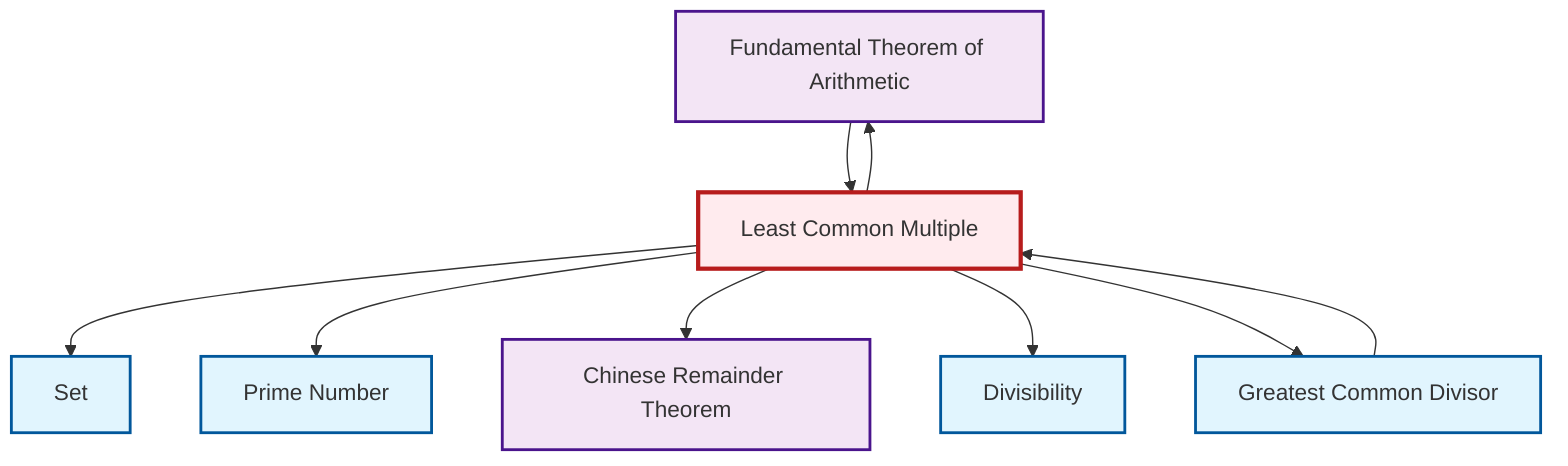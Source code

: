 graph TD
    classDef definition fill:#e1f5fe,stroke:#01579b,stroke-width:2px
    classDef theorem fill:#f3e5f5,stroke:#4a148c,stroke-width:2px
    classDef axiom fill:#fff3e0,stroke:#e65100,stroke-width:2px
    classDef example fill:#e8f5e9,stroke:#1b5e20,stroke-width:2px
    classDef current fill:#ffebee,stroke:#b71c1c,stroke-width:3px
    thm-fundamental-arithmetic["Fundamental Theorem of Arithmetic"]:::theorem
    def-prime["Prime Number"]:::definition
    def-set["Set"]:::definition
    thm-chinese-remainder["Chinese Remainder Theorem"]:::theorem
    def-divisibility["Divisibility"]:::definition
    def-lcm["Least Common Multiple"]:::definition
    def-gcd["Greatest Common Divisor"]:::definition
    def-lcm --> thm-fundamental-arithmetic
    def-lcm --> def-set
    def-lcm --> def-prime
    def-lcm --> thm-chinese-remainder
    thm-fundamental-arithmetic --> def-lcm
    def-lcm --> def-divisibility
    def-gcd --> def-lcm
    def-lcm --> def-gcd
    class def-lcm current